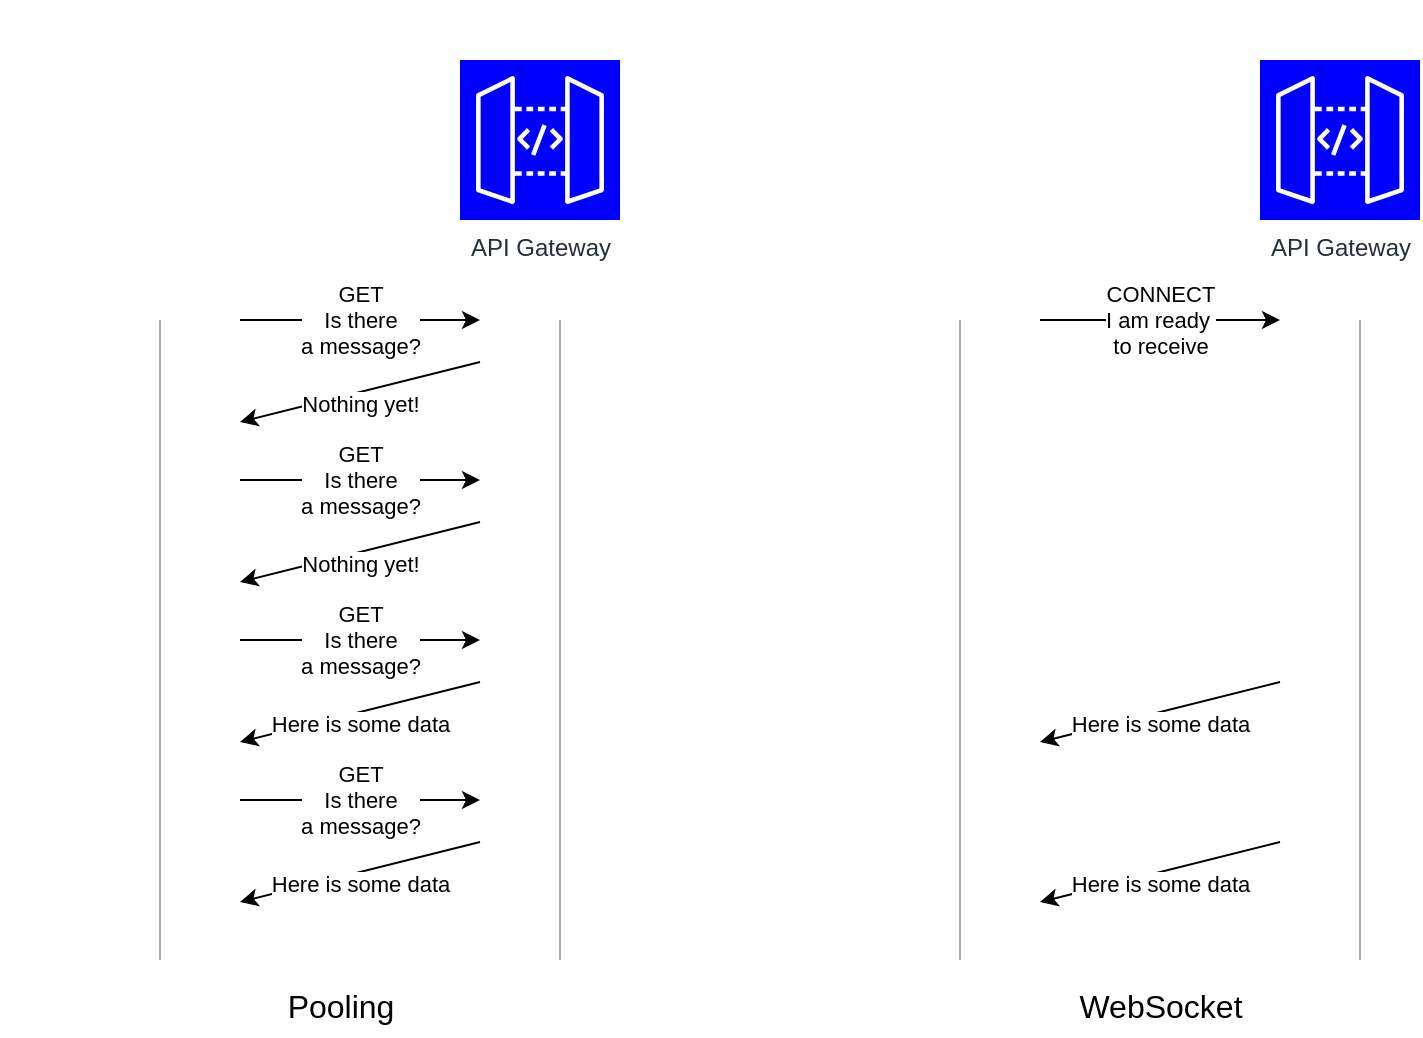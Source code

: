 <mxfile version="26.2.12">
  <diagram id="elUYWMxmegQ2vozRtsOW" name="Page-1">
    <mxGraphModel dx="571" dy="377" grid="1" gridSize="10" guides="1" tooltips="1" connect="1" arrows="1" fold="1" page="1" pageScale="1" pageWidth="850" pageHeight="1100" math="0" shadow="0">
      <root>
        <mxCell id="0" />
        <mxCell id="1" parent="0" />
        <mxCell id="qpSpAtsECUbfWotwUifN-6" value="" style="group" vertex="1" connectable="0" parent="1">
          <mxGeometry x="40" y="120" width="310" height="130" as="geometry" />
        </mxCell>
        <mxCell id="qpSpAtsECUbfWotwUifN-1" value="API Gateway" style="sketch=0;points=[[0,0,0],[0.25,0,0],[0.5,0,0],[0.75,0,0],[1,0,0],[0,1,0],[0.25,1,0],[0.5,1,0],[0.75,1,0],[1,1,0],[0,0.25,0],[0,0.5,0],[0,0.75,0],[1,0.25,0],[1,0.5,0],[1,0.75,0]];outlineConnect=0;fontColor=#232F3E;fillColor=#0000FF;strokeColor=#ffffff;dashed=0;verticalLabelPosition=bottom;verticalAlign=top;align=center;html=1;fontSize=12;fontStyle=0;aspect=fixed;shape=mxgraph.aws4.resourceIcon;resIcon=mxgraph.aws4.api_gateway;" vertex="1" parent="qpSpAtsECUbfWotwUifN-6">
          <mxGeometry x="230" y="30" width="80" height="80" as="geometry" />
        </mxCell>
        <mxCell id="qpSpAtsECUbfWotwUifN-2" value="" style="shape=image;html=1;verticalAlign=top;verticalLabelPosition=bottom;labelBackgroundColor=#ffffff;imageAspect=0;aspect=fixed;image=https://cdn2.iconfinder.com/data/icons/whcompare-isometric-web-hosting-servers/50/ssl-certificate-128.png;flipV=0;flipH=1;" vertex="1" parent="qpSpAtsECUbfWotwUifN-6">
          <mxGeometry width="130" height="130" as="geometry" />
        </mxCell>
        <mxCell id="qpSpAtsECUbfWotwUifN-3" value="" style="group" vertex="1" connectable="0" parent="qpSpAtsECUbfWotwUifN-6">
          <mxGeometry x="130" y="15" width="70" height="100" as="geometry" />
        </mxCell>
        <mxCell id="qpSpAtsECUbfWotwUifN-4" value="" style="shape=image;html=1;verticalAlign=top;verticalLabelPosition=bottom;labelBackgroundColor=#ffffff;imageAspect=0;aspect=fixed;image=https://cdn3.iconfinder.com/data/icons/arrow-outline-8/32/right_2-128.png" vertex="1" parent="qpSpAtsECUbfWotwUifN-3">
          <mxGeometry y="15" width="70" height="70" as="geometry" />
        </mxCell>
        <mxCell id="qpSpAtsECUbfWotwUifN-5" value="" style="shape=image;html=1;verticalAlign=top;verticalLabelPosition=bottom;labelBackgroundColor=#ffffff;imageAspect=0;aspect=fixed;image=https://cdn3.iconfinder.com/data/icons/arrow-outline-8/32/right_2-128.png;flipH=1;" vertex="1" parent="qpSpAtsECUbfWotwUifN-3">
          <mxGeometry y="15" width="70" height="70" as="geometry" />
        </mxCell>
        <mxCell id="qpSpAtsECUbfWotwUifN-7" value="" style="endArrow=none;html=1;rounded=0;strokeColor=#A8A8A8;" edge="1" parent="1">
          <mxGeometry width="50" height="50" relative="1" as="geometry">
            <mxPoint x="120" y="600" as="sourcePoint" />
            <mxPoint x="120" y="280" as="targetPoint" />
          </mxGeometry>
        </mxCell>
        <mxCell id="qpSpAtsECUbfWotwUifN-9" value="" style="endArrow=classic;html=1;rounded=0;" edge="1" parent="1">
          <mxGeometry width="50" height="50" relative="1" as="geometry">
            <mxPoint x="160" y="280" as="sourcePoint" />
            <mxPoint x="280" y="280" as="targetPoint" />
          </mxGeometry>
        </mxCell>
        <mxCell id="qpSpAtsECUbfWotwUifN-10" value="GET&lt;br&gt;Is there &lt;br&gt;a message?" style="edgeLabel;html=1;align=center;verticalAlign=middle;resizable=0;points=[];" vertex="1" connectable="0" parent="qpSpAtsECUbfWotwUifN-9">
          <mxGeometry relative="1" as="geometry">
            <mxPoint as="offset" />
          </mxGeometry>
        </mxCell>
        <mxCell id="qpSpAtsECUbfWotwUifN-11" value="" style="endArrow=classic;html=1;rounded=0;" edge="1" parent="1">
          <mxGeometry width="50" height="50" relative="1" as="geometry">
            <mxPoint x="280" y="301" as="sourcePoint" />
            <mxPoint x="160" y="331" as="targetPoint" />
          </mxGeometry>
        </mxCell>
        <mxCell id="qpSpAtsECUbfWotwUifN-12" value="Nothing yet!" style="edgeLabel;html=1;align=center;verticalAlign=middle;resizable=0;points=[];" vertex="1" connectable="0" parent="qpSpAtsECUbfWotwUifN-11">
          <mxGeometry x="-0.008" y="-2" relative="1" as="geometry">
            <mxPoint y="8" as="offset" />
          </mxGeometry>
        </mxCell>
        <mxCell id="qpSpAtsECUbfWotwUifN-13" value="" style="endArrow=classic;html=1;rounded=0;" edge="1" parent="1">
          <mxGeometry width="50" height="50" relative="1" as="geometry">
            <mxPoint x="160" y="360" as="sourcePoint" />
            <mxPoint x="280" y="360" as="targetPoint" />
          </mxGeometry>
        </mxCell>
        <mxCell id="qpSpAtsECUbfWotwUifN-14" value="GET&lt;br&gt;Is there &lt;br&gt;a message?" style="edgeLabel;html=1;align=center;verticalAlign=middle;resizable=0;points=[];" vertex="1" connectable="0" parent="qpSpAtsECUbfWotwUifN-13">
          <mxGeometry relative="1" as="geometry">
            <mxPoint as="offset" />
          </mxGeometry>
        </mxCell>
        <mxCell id="qpSpAtsECUbfWotwUifN-15" value="" style="endArrow=classic;html=1;rounded=0;" edge="1" parent="1">
          <mxGeometry width="50" height="50" relative="1" as="geometry">
            <mxPoint x="280" y="381" as="sourcePoint" />
            <mxPoint x="160" y="411" as="targetPoint" />
          </mxGeometry>
        </mxCell>
        <mxCell id="qpSpAtsECUbfWotwUifN-16" value="Nothing yet!" style="edgeLabel;html=1;align=center;verticalAlign=middle;resizable=0;points=[];" vertex="1" connectable="0" parent="qpSpAtsECUbfWotwUifN-15">
          <mxGeometry x="-0.008" y="-2" relative="1" as="geometry">
            <mxPoint y="8" as="offset" />
          </mxGeometry>
        </mxCell>
        <mxCell id="qpSpAtsECUbfWotwUifN-17" value="" style="endArrow=classic;html=1;rounded=0;" edge="1" parent="1">
          <mxGeometry width="50" height="50" relative="1" as="geometry">
            <mxPoint x="160" y="440" as="sourcePoint" />
            <mxPoint x="280" y="440" as="targetPoint" />
          </mxGeometry>
        </mxCell>
        <mxCell id="qpSpAtsECUbfWotwUifN-18" value="GET&lt;br&gt;Is there &lt;br&gt;a message?" style="edgeLabel;html=1;align=center;verticalAlign=middle;resizable=0;points=[];" vertex="1" connectable="0" parent="qpSpAtsECUbfWotwUifN-17">
          <mxGeometry relative="1" as="geometry">
            <mxPoint as="offset" />
          </mxGeometry>
        </mxCell>
        <mxCell id="qpSpAtsECUbfWotwUifN-19" value="" style="endArrow=classic;html=1;rounded=0;" edge="1" parent="1">
          <mxGeometry width="50" height="50" relative="1" as="geometry">
            <mxPoint x="280" y="461" as="sourcePoint" />
            <mxPoint x="160" y="491" as="targetPoint" />
          </mxGeometry>
        </mxCell>
        <mxCell id="qpSpAtsECUbfWotwUifN-20" value="Here is some data" style="edgeLabel;html=1;align=center;verticalAlign=middle;resizable=0;points=[];" vertex="1" connectable="0" parent="qpSpAtsECUbfWotwUifN-19">
          <mxGeometry x="-0.008" y="-2" relative="1" as="geometry">
            <mxPoint y="8" as="offset" />
          </mxGeometry>
        </mxCell>
        <mxCell id="qpSpAtsECUbfWotwUifN-21" value="" style="endArrow=classic;html=1;rounded=0;" edge="1" parent="1">
          <mxGeometry width="50" height="50" relative="1" as="geometry">
            <mxPoint x="160" y="520" as="sourcePoint" />
            <mxPoint x="280" y="520" as="targetPoint" />
          </mxGeometry>
        </mxCell>
        <mxCell id="qpSpAtsECUbfWotwUifN-22" value="GET&lt;br&gt;Is there &lt;br&gt;a message?" style="edgeLabel;html=1;align=center;verticalAlign=middle;resizable=0;points=[];" vertex="1" connectable="0" parent="qpSpAtsECUbfWotwUifN-21">
          <mxGeometry relative="1" as="geometry">
            <mxPoint as="offset" />
          </mxGeometry>
        </mxCell>
        <mxCell id="qpSpAtsECUbfWotwUifN-23" value="" style="endArrow=classic;html=1;rounded=0;" edge="1" parent="1">
          <mxGeometry width="50" height="50" relative="1" as="geometry">
            <mxPoint x="280" y="541" as="sourcePoint" />
            <mxPoint x="160" y="571" as="targetPoint" />
          </mxGeometry>
        </mxCell>
        <mxCell id="qpSpAtsECUbfWotwUifN-24" value="Here is some data" style="edgeLabel;html=1;align=center;verticalAlign=middle;resizable=0;points=[];" vertex="1" connectable="0" parent="qpSpAtsECUbfWotwUifN-23">
          <mxGeometry x="-0.008" y="-2" relative="1" as="geometry">
            <mxPoint y="8" as="offset" />
          </mxGeometry>
        </mxCell>
        <mxCell id="qpSpAtsECUbfWotwUifN-25" value="" style="endArrow=none;html=1;rounded=0;strokeColor=#A8A8A8;" edge="1" parent="1">
          <mxGeometry width="50" height="50" relative="1" as="geometry">
            <mxPoint x="320" y="600" as="sourcePoint" />
            <mxPoint x="320" y="280" as="targetPoint" />
          </mxGeometry>
        </mxCell>
        <mxCell id="qpSpAtsECUbfWotwUifN-26" value="" style="group" vertex="1" connectable="0" parent="1">
          <mxGeometry x="440" y="120" width="310" height="130" as="geometry" />
        </mxCell>
        <mxCell id="qpSpAtsECUbfWotwUifN-27" value="API Gateway" style="sketch=0;points=[[0,0,0],[0.25,0,0],[0.5,0,0],[0.75,0,0],[1,0,0],[0,1,0],[0.25,1,0],[0.5,1,0],[0.75,1,0],[1,1,0],[0,0.25,0],[0,0.5,0],[0,0.75,0],[1,0.25,0],[1,0.5,0],[1,0.75,0]];outlineConnect=0;fontColor=#232F3E;fillColor=#0000FF;strokeColor=#ffffff;dashed=0;verticalLabelPosition=bottom;verticalAlign=top;align=center;html=1;fontSize=12;fontStyle=0;aspect=fixed;shape=mxgraph.aws4.resourceIcon;resIcon=mxgraph.aws4.api_gateway;" vertex="1" parent="qpSpAtsECUbfWotwUifN-26">
          <mxGeometry x="230" y="30" width="80" height="80" as="geometry" />
        </mxCell>
        <mxCell id="qpSpAtsECUbfWotwUifN-28" value="" style="shape=image;html=1;verticalAlign=top;verticalLabelPosition=bottom;labelBackgroundColor=#ffffff;imageAspect=0;aspect=fixed;image=https://cdn2.iconfinder.com/data/icons/whcompare-isometric-web-hosting-servers/50/ssl-certificate-128.png;flipV=0;flipH=1;" vertex="1" parent="qpSpAtsECUbfWotwUifN-26">
          <mxGeometry width="130" height="130" as="geometry" />
        </mxCell>
        <mxCell id="qpSpAtsECUbfWotwUifN-29" value="" style="group" vertex="1" connectable="0" parent="qpSpAtsECUbfWotwUifN-26">
          <mxGeometry x="130" y="15" width="70" height="100" as="geometry" />
        </mxCell>
        <mxCell id="qpSpAtsECUbfWotwUifN-30" value="" style="shape=image;html=1;verticalAlign=top;verticalLabelPosition=bottom;labelBackgroundColor=#ffffff;imageAspect=0;aspect=fixed;image=https://cdn3.iconfinder.com/data/icons/arrow-outline-8/32/right_2-128.png" vertex="1" parent="qpSpAtsECUbfWotwUifN-29">
          <mxGeometry y="15" width="70" height="70" as="geometry" />
        </mxCell>
        <mxCell id="qpSpAtsECUbfWotwUifN-31" value="" style="shape=image;html=1;verticalAlign=top;verticalLabelPosition=bottom;labelBackgroundColor=#ffffff;imageAspect=0;aspect=fixed;image=https://cdn3.iconfinder.com/data/icons/arrow-outline-8/32/right_2-128.png;flipH=1;" vertex="1" parent="qpSpAtsECUbfWotwUifN-29">
          <mxGeometry y="15" width="70" height="70" as="geometry" />
        </mxCell>
        <mxCell id="qpSpAtsECUbfWotwUifN-32" value="" style="endArrow=none;html=1;rounded=0;strokeColor=#A8A8A8;" edge="1" parent="1">
          <mxGeometry width="50" height="50" relative="1" as="geometry">
            <mxPoint x="520" y="600" as="sourcePoint" />
            <mxPoint x="520" y="280" as="targetPoint" />
          </mxGeometry>
        </mxCell>
        <mxCell id="qpSpAtsECUbfWotwUifN-33" value="" style="endArrow=classic;html=1;rounded=0;" edge="1" parent="1">
          <mxGeometry width="50" height="50" relative="1" as="geometry">
            <mxPoint x="560" y="280" as="sourcePoint" />
            <mxPoint x="680" y="280" as="targetPoint" />
          </mxGeometry>
        </mxCell>
        <mxCell id="qpSpAtsECUbfWotwUifN-34" value="CONNECT&lt;br&gt;I am ready&amp;nbsp;&lt;div&gt;to receive&lt;/div&gt;" style="edgeLabel;html=1;align=center;verticalAlign=middle;resizable=0;points=[];" vertex="1" connectable="0" parent="qpSpAtsECUbfWotwUifN-33">
          <mxGeometry relative="1" as="geometry">
            <mxPoint as="offset" />
          </mxGeometry>
        </mxCell>
        <mxCell id="qpSpAtsECUbfWotwUifN-43" value="" style="endArrow=classic;html=1;rounded=0;" edge="1" parent="1">
          <mxGeometry width="50" height="50" relative="1" as="geometry">
            <mxPoint x="680" y="461" as="sourcePoint" />
            <mxPoint x="560" y="491" as="targetPoint" />
          </mxGeometry>
        </mxCell>
        <mxCell id="qpSpAtsECUbfWotwUifN-44" value="Here is some data" style="edgeLabel;html=1;align=center;verticalAlign=middle;resizable=0;points=[];" vertex="1" connectable="0" parent="qpSpAtsECUbfWotwUifN-43">
          <mxGeometry x="-0.008" y="-2" relative="1" as="geometry">
            <mxPoint y="8" as="offset" />
          </mxGeometry>
        </mxCell>
        <mxCell id="qpSpAtsECUbfWotwUifN-47" value="" style="endArrow=classic;html=1;rounded=0;" edge="1" parent="1">
          <mxGeometry width="50" height="50" relative="1" as="geometry">
            <mxPoint x="680" y="541" as="sourcePoint" />
            <mxPoint x="560" y="571" as="targetPoint" />
          </mxGeometry>
        </mxCell>
        <mxCell id="qpSpAtsECUbfWotwUifN-48" value="Here is some data" style="edgeLabel;html=1;align=center;verticalAlign=middle;resizable=0;points=[];" vertex="1" connectable="0" parent="qpSpAtsECUbfWotwUifN-47">
          <mxGeometry x="-0.008" y="-2" relative="1" as="geometry">
            <mxPoint y="8" as="offset" />
          </mxGeometry>
        </mxCell>
        <mxCell id="qpSpAtsECUbfWotwUifN-49" value="" style="endArrow=none;html=1;rounded=0;strokeColor=#A8A8A8;" edge="1" parent="1">
          <mxGeometry width="50" height="50" relative="1" as="geometry">
            <mxPoint x="720" y="600" as="sourcePoint" />
            <mxPoint x="720" y="280" as="targetPoint" />
          </mxGeometry>
        </mxCell>
        <mxCell id="qpSpAtsECUbfWotwUifN-50" value="&lt;font style=&quot;font-size: 16px;&quot;&gt;Pooling&lt;/font&gt;" style="text;html=1;align=center;verticalAlign=middle;resizable=0;points=[];autosize=1;strokeColor=none;fillColor=none;" vertex="1" parent="1">
          <mxGeometry x="170" y="608" width="80" height="30" as="geometry" />
        </mxCell>
        <mxCell id="qpSpAtsECUbfWotwUifN-51" value="&lt;font style=&quot;font-size: 16px;&quot;&gt;WebSocket&lt;/font&gt;" style="text;html=1;align=center;verticalAlign=middle;resizable=0;points=[];autosize=1;strokeColor=none;fillColor=none;" vertex="1" parent="1">
          <mxGeometry x="565" y="608" width="110" height="30" as="geometry" />
        </mxCell>
      </root>
    </mxGraphModel>
  </diagram>
</mxfile>
